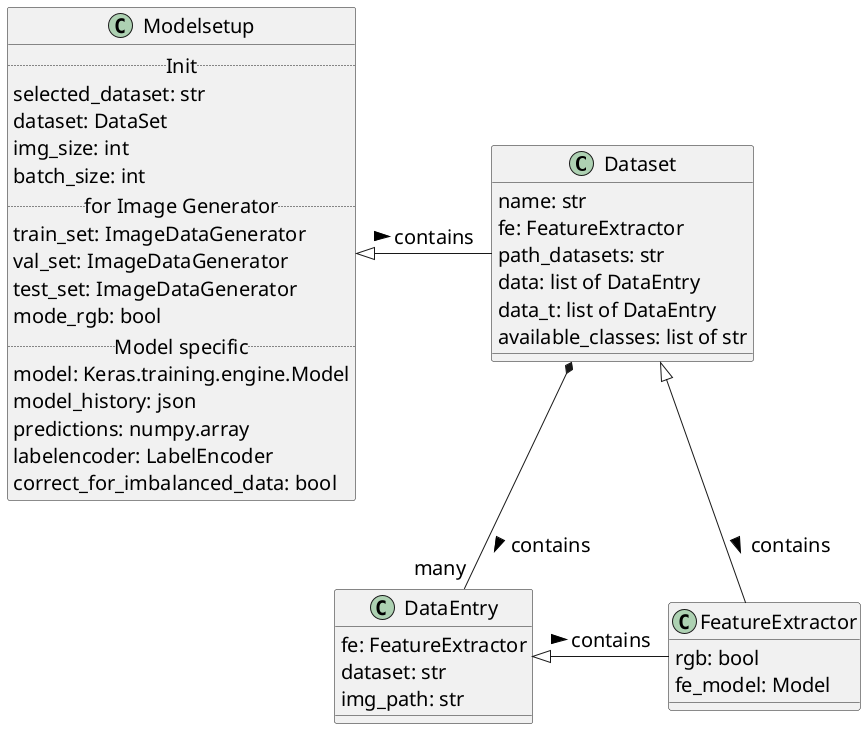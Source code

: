 @startuml classdiagram.png
'https://plantuml.com/class-diagram

skinparam defaultFontSize 20

Dataset *-- "many" DataEntry: > contains
Modelsetup <|- Dataset: > contains
DataEntry <|- FeatureExtractor: > contains
Dataset <|- FeatureExtractor: > contains

class DataEntry{
    fe: FeatureExtractor
    dataset: str
    img_path: str
}

class Dataset{
    name: str
    fe: FeatureExtractor
    path_datasets: str
    data: list of DataEntry
    data_t: list of DataEntry
    available_classes: list of str
}

class Modelsetup{
.. Init ..
    selected_dataset: str
    dataset: DataSet
    img_size: int
    batch_size: int
.. for Image Generator ..
    train_set: ImageDataGenerator
    val_set: ImageDataGenerator
    test_set: ImageDataGenerator
    mode_rgb: bool
.. Model specific ..
    model: Keras.training.engine.Model
    model_history: json
    predictions: numpy.array
    labelencoder: LabelEncoder
    correct_for_imbalanced_data: bool
}

class FeatureExtractor{
rgb: bool
fe_model: Model
}

@enduml